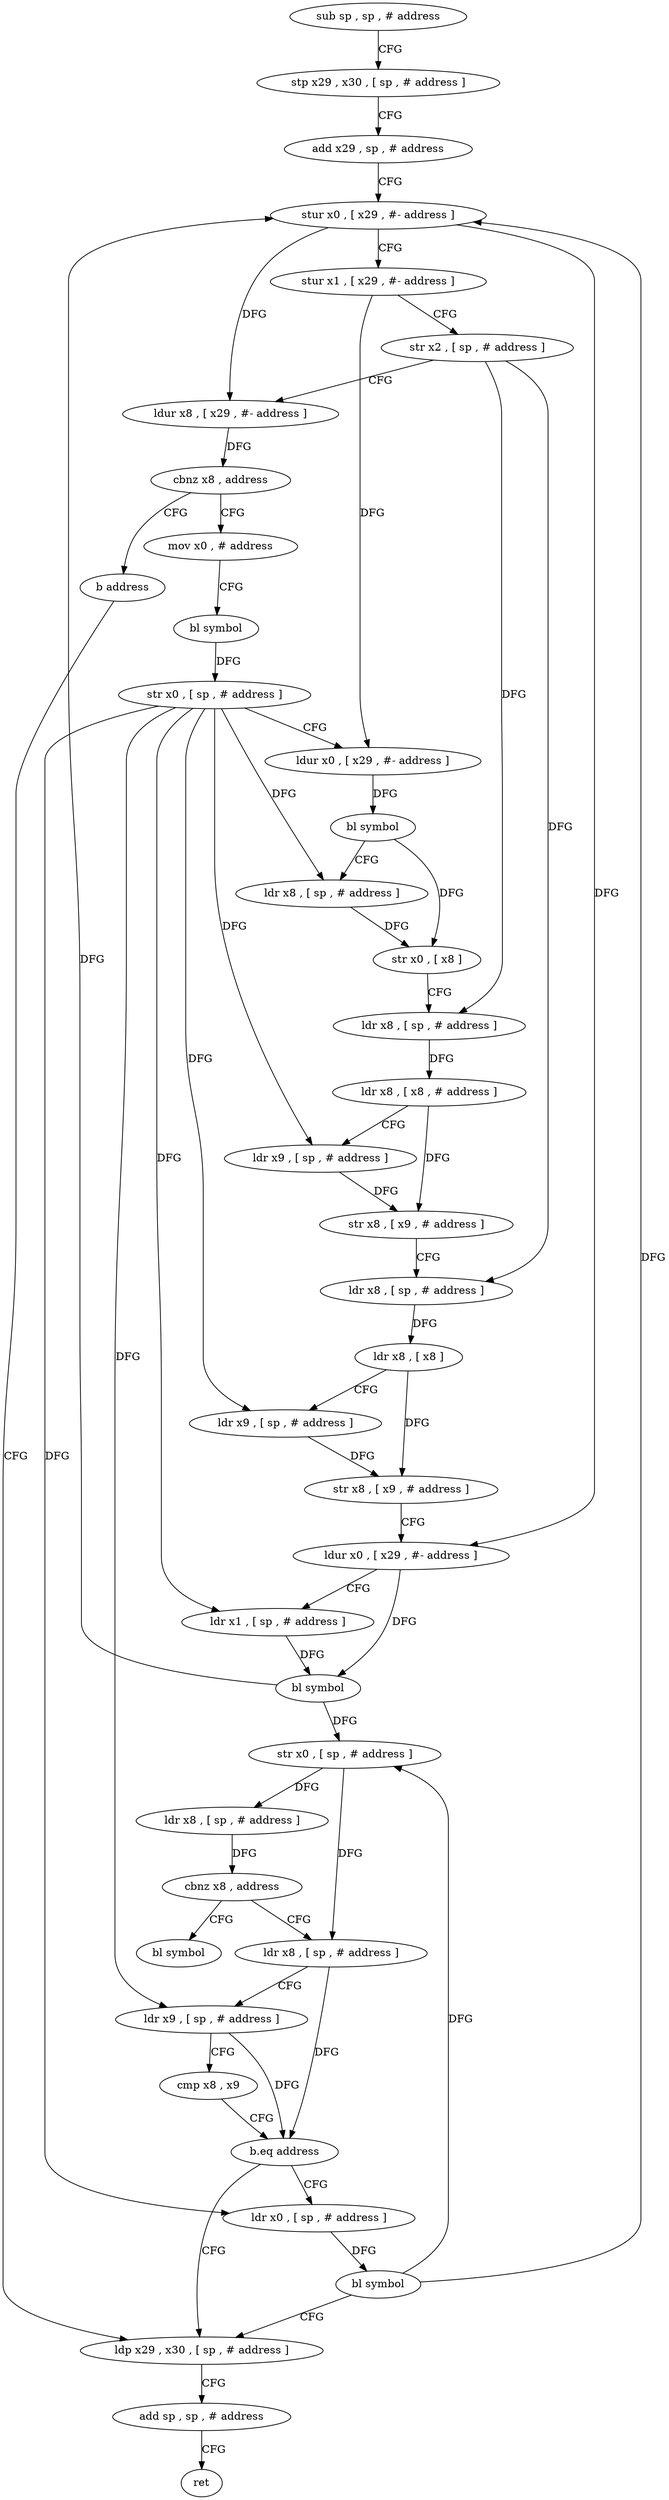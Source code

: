 digraph "func" {
"4256272" [label = "sub sp , sp , # address" ]
"4256276" [label = "stp x29 , x30 , [ sp , # address ]" ]
"4256280" [label = "add x29 , sp , # address" ]
"4256284" [label = "stur x0 , [ x29 , #- address ]" ]
"4256288" [label = "stur x1 , [ x29 , #- address ]" ]
"4256292" [label = "str x2 , [ sp , # address ]" ]
"4256296" [label = "ldur x8 , [ x29 , #- address ]" ]
"4256300" [label = "cbnz x8 , address" ]
"4256308" [label = "mov x0 , # address" ]
"4256304" [label = "b address" ]
"4256312" [label = "bl symbol" ]
"4256316" [label = "str x0 , [ sp , # address ]" ]
"4256320" [label = "ldur x0 , [ x29 , #- address ]" ]
"4256324" [label = "bl symbol" ]
"4256328" [label = "ldr x8 , [ sp , # address ]" ]
"4256332" [label = "str x0 , [ x8 ]" ]
"4256336" [label = "ldr x8 , [ sp , # address ]" ]
"4256340" [label = "ldr x8 , [ x8 , # address ]" ]
"4256344" [label = "ldr x9 , [ sp , # address ]" ]
"4256348" [label = "str x8 , [ x9 , # address ]" ]
"4256352" [label = "ldr x8 , [ sp , # address ]" ]
"4256356" [label = "ldr x8 , [ x8 ]" ]
"4256360" [label = "ldr x9 , [ sp , # address ]" ]
"4256364" [label = "str x8 , [ x9 , # address ]" ]
"4256368" [label = "ldur x0 , [ x29 , #- address ]" ]
"4256372" [label = "ldr x1 , [ sp , # address ]" ]
"4256376" [label = "bl symbol" ]
"4256380" [label = "str x0 , [ sp , # address ]" ]
"4256384" [label = "ldr x8 , [ sp , # address ]" ]
"4256388" [label = "cbnz x8 , address" ]
"4256396" [label = "ldr x8 , [ sp , # address ]" ]
"4256392" [label = "bl symbol" ]
"4256420" [label = "ldp x29 , x30 , [ sp , # address ]" ]
"4256400" [label = "ldr x9 , [ sp , # address ]" ]
"4256404" [label = "cmp x8 , x9" ]
"4256408" [label = "b.eq address" ]
"4256412" [label = "ldr x0 , [ sp , # address ]" ]
"4256424" [label = "add sp , sp , # address" ]
"4256428" [label = "ret" ]
"4256416" [label = "bl symbol" ]
"4256272" -> "4256276" [ label = "CFG" ]
"4256276" -> "4256280" [ label = "CFG" ]
"4256280" -> "4256284" [ label = "CFG" ]
"4256284" -> "4256288" [ label = "CFG" ]
"4256284" -> "4256296" [ label = "DFG" ]
"4256284" -> "4256368" [ label = "DFG" ]
"4256288" -> "4256292" [ label = "CFG" ]
"4256288" -> "4256320" [ label = "DFG" ]
"4256292" -> "4256296" [ label = "CFG" ]
"4256292" -> "4256336" [ label = "DFG" ]
"4256292" -> "4256352" [ label = "DFG" ]
"4256296" -> "4256300" [ label = "DFG" ]
"4256300" -> "4256308" [ label = "CFG" ]
"4256300" -> "4256304" [ label = "CFG" ]
"4256308" -> "4256312" [ label = "CFG" ]
"4256304" -> "4256420" [ label = "CFG" ]
"4256312" -> "4256316" [ label = "DFG" ]
"4256316" -> "4256320" [ label = "CFG" ]
"4256316" -> "4256328" [ label = "DFG" ]
"4256316" -> "4256344" [ label = "DFG" ]
"4256316" -> "4256360" [ label = "DFG" ]
"4256316" -> "4256372" [ label = "DFG" ]
"4256316" -> "4256400" [ label = "DFG" ]
"4256316" -> "4256412" [ label = "DFG" ]
"4256320" -> "4256324" [ label = "DFG" ]
"4256324" -> "4256328" [ label = "CFG" ]
"4256324" -> "4256332" [ label = "DFG" ]
"4256328" -> "4256332" [ label = "DFG" ]
"4256332" -> "4256336" [ label = "CFG" ]
"4256336" -> "4256340" [ label = "DFG" ]
"4256340" -> "4256344" [ label = "CFG" ]
"4256340" -> "4256348" [ label = "DFG" ]
"4256344" -> "4256348" [ label = "DFG" ]
"4256348" -> "4256352" [ label = "CFG" ]
"4256352" -> "4256356" [ label = "DFG" ]
"4256356" -> "4256360" [ label = "CFG" ]
"4256356" -> "4256364" [ label = "DFG" ]
"4256360" -> "4256364" [ label = "DFG" ]
"4256364" -> "4256368" [ label = "CFG" ]
"4256368" -> "4256372" [ label = "CFG" ]
"4256368" -> "4256376" [ label = "DFG" ]
"4256372" -> "4256376" [ label = "DFG" ]
"4256376" -> "4256380" [ label = "DFG" ]
"4256376" -> "4256284" [ label = "DFG" ]
"4256380" -> "4256384" [ label = "DFG" ]
"4256380" -> "4256396" [ label = "DFG" ]
"4256384" -> "4256388" [ label = "DFG" ]
"4256388" -> "4256396" [ label = "CFG" ]
"4256388" -> "4256392" [ label = "CFG" ]
"4256396" -> "4256400" [ label = "CFG" ]
"4256396" -> "4256408" [ label = "DFG" ]
"4256420" -> "4256424" [ label = "CFG" ]
"4256400" -> "4256404" [ label = "CFG" ]
"4256400" -> "4256408" [ label = "DFG" ]
"4256404" -> "4256408" [ label = "CFG" ]
"4256408" -> "4256420" [ label = "CFG" ]
"4256408" -> "4256412" [ label = "CFG" ]
"4256412" -> "4256416" [ label = "DFG" ]
"4256424" -> "4256428" [ label = "CFG" ]
"4256416" -> "4256420" [ label = "CFG" ]
"4256416" -> "4256284" [ label = "DFG" ]
"4256416" -> "4256380" [ label = "DFG" ]
}
